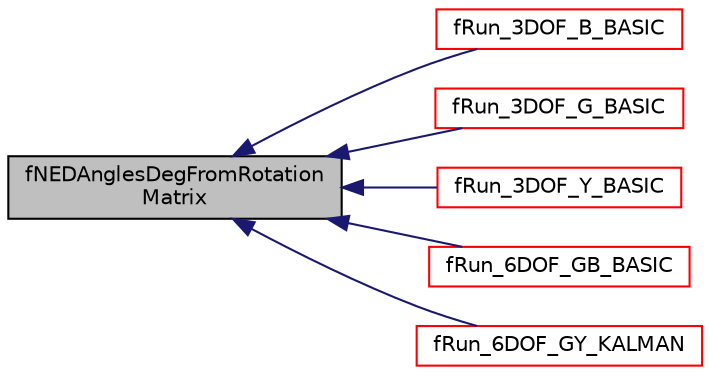 digraph "fNEDAnglesDegFromRotationMatrix"
{
  edge [fontname="Helvetica",fontsize="10",labelfontname="Helvetica",labelfontsize="10"];
  node [fontname="Helvetica",fontsize="10",shape=record];
  rankdir="LR";
  Node148 [label="fNEDAnglesDegFromRotation\lMatrix",height=0.2,width=0.4,color="black", fillcolor="grey75", style="filled", fontcolor="black"];
  Node148 -> Node149 [dir="back",color="midnightblue",fontsize="10",style="solid",fontname="Helvetica"];
  Node149 [label="fRun_3DOF_B_BASIC",height=0.2,width=0.4,color="red", fillcolor="white", style="filled",URL="$fusion_8h.html#a2df5be5795338038774a64b41cf53a8e"];
  Node148 -> Node154 [dir="back",color="midnightblue",fontsize="10",style="solid",fontname="Helvetica"];
  Node154 [label="fRun_3DOF_G_BASIC",height=0.2,width=0.4,color="red", fillcolor="white", style="filled",URL="$fusion_8h.html#a7b5db1923cfa0dc160016e7d9b45b1c2"];
  Node148 -> Node155 [dir="back",color="midnightblue",fontsize="10",style="solid",fontname="Helvetica"];
  Node155 [label="fRun_3DOF_Y_BASIC",height=0.2,width=0.4,color="red", fillcolor="white", style="filled",URL="$fusion_8h.html#a288f51cd39aeb8ace643d844e219e9d3"];
  Node148 -> Node156 [dir="back",color="midnightblue",fontsize="10",style="solid",fontname="Helvetica"];
  Node156 [label="fRun_6DOF_GB_BASIC",height=0.2,width=0.4,color="red", fillcolor="white", style="filled",URL="$fusion_8h.html#a34c550860d0e4e42bf22a2a3527043b9"];
  Node148 -> Node157 [dir="back",color="midnightblue",fontsize="10",style="solid",fontname="Helvetica"];
  Node157 [label="fRun_6DOF_GY_KALMAN",height=0.2,width=0.4,color="red", fillcolor="white", style="filled",URL="$fusion_8h.html#a942d619f897d6820d5c148bdc910f962"];
}
